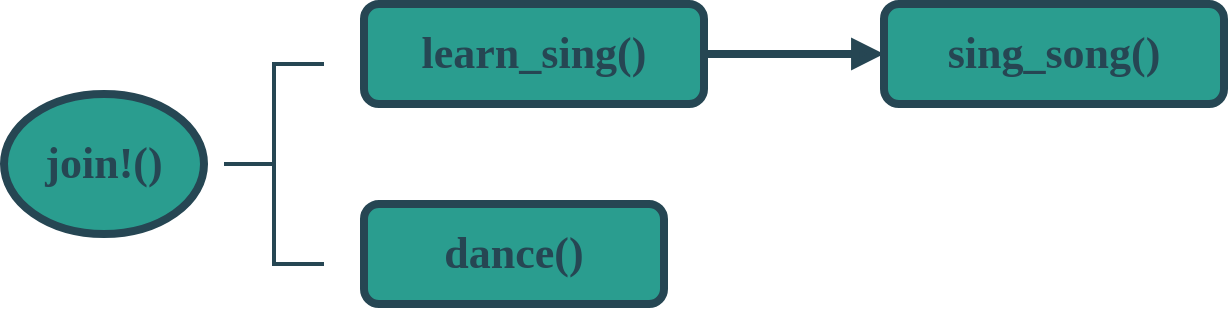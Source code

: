 <mxfile version="23.1.5" type="device">
  <diagram name="Page-1" id="tZVp0-r1U8McQTlammkI">
    <mxGraphModel dx="2240" dy="795" grid="1" gridSize="10" guides="1" tooltips="1" connect="1" arrows="1" fold="1" page="1" pageScale="1" pageWidth="850" pageHeight="1100" math="0" shadow="0">
      <root>
        <mxCell id="0" />
        <mxCell id="1" parent="0" />
        <mxCell id="zyWgc2NWacgt1TY9s24u-3" style="edgeStyle=orthogonalEdgeStyle;rounded=1;orthogonalLoop=1;jettySize=auto;html=1;shadow=0;strokeColor=#264653;strokeWidth=4;fontFamily=Ubuntu;fontSize=28;fontColor=#264653;fontStyle=1;endArrow=block;endFill=1;fillColor=#264653;entryX=0;entryY=0.5;entryDx=0;entryDy=0;" parent="1" source="zyWgc2NWacgt1TY9s24u-1" target="lP3_tZ8HHFPTm2W61l8j-2" edge="1">
          <mxGeometry relative="1" as="geometry">
            <mxPoint x="480" y="255" as="targetPoint" />
          </mxGeometry>
        </mxCell>
        <mxCell id="zyWgc2NWacgt1TY9s24u-1" value="learn_sing()" style="rounded=1;whiteSpace=wrap;html=1;shadow=0;strokeColor=#264653;strokeWidth=4;fontFamily=Ubuntu;fontSize=22;fontColor=#264653;fontStyle=1;fillColor=#2a9d8f;" parent="1" vertex="1">
          <mxGeometry x="180" y="230" width="170" height="50" as="geometry" />
        </mxCell>
        <mxCell id="zyWgc2NWacgt1TY9s24u-4" value="dance()" style="rounded=1;whiteSpace=wrap;html=1;shadow=0;strokeColor=#264653;strokeWidth=4;fontFamily=Ubuntu;fontSize=22;fontColor=#264653;fontStyle=1;fillColor=#2a9d8f;" parent="1" vertex="1">
          <mxGeometry x="180" y="330" width="150" height="50" as="geometry" />
        </mxCell>
        <mxCell id="zyWgc2NWacgt1TY9s24u-6" value="" style="strokeWidth=2;html=1;shape=mxgraph.flowchart.annotation_2;align=left;labelPosition=right;pointerEvents=1;rounded=1;shadow=0;strokeColor=#264653;fontFamily=Ubuntu;fontSize=28;fontColor=#264653;fontStyle=1;fillColor=#2a9d8f;" parent="1" vertex="1">
          <mxGeometry x="110" y="260" width="50" height="100" as="geometry" />
        </mxCell>
        <mxCell id="zyWgc2NWacgt1TY9s24u-7" value="join!()" style="ellipse;whiteSpace=wrap;html=1;rounded=1;shadow=0;strokeColor=#264653;strokeWidth=4;fontFamily=Ubuntu;fontSize=22;fontColor=#264653;fontStyle=1;fillColor=#2a9d8f;" parent="1" vertex="1">
          <mxGeometry y="275" width="100" height="70" as="geometry" />
        </mxCell>
        <mxCell id="lP3_tZ8HHFPTm2W61l8j-1" style="edgeStyle=orthogonalEdgeStyle;rounded=1;orthogonalLoop=1;jettySize=auto;html=1;exitX=0.5;exitY=1;exitDx=0;exitDy=0;shadow=0;strokeColor=#264653;strokeWidth=4;fontFamily=Ubuntu;fontSize=28;fontColor=#264653;fontStyle=1;endArrow=block;endFill=1;fillColor=#264653;" edge="1" parent="1">
          <mxGeometry relative="1" as="geometry">
            <mxPoint x="555" y="285" as="sourcePoint" />
            <mxPoint x="555" y="285" as="targetPoint" />
          </mxGeometry>
        </mxCell>
        <mxCell id="lP3_tZ8HHFPTm2W61l8j-2" value="sing_song()" style="rounded=1;whiteSpace=wrap;html=1;shadow=0;strokeColor=#264653;strokeWidth=4;fontFamily=Ubuntu;fontSize=22;fontColor=#264653;fontStyle=1;fillColor=#2a9d8f;" vertex="1" parent="1">
          <mxGeometry x="440" y="230" width="170" height="50" as="geometry" />
        </mxCell>
      </root>
    </mxGraphModel>
  </diagram>
</mxfile>
